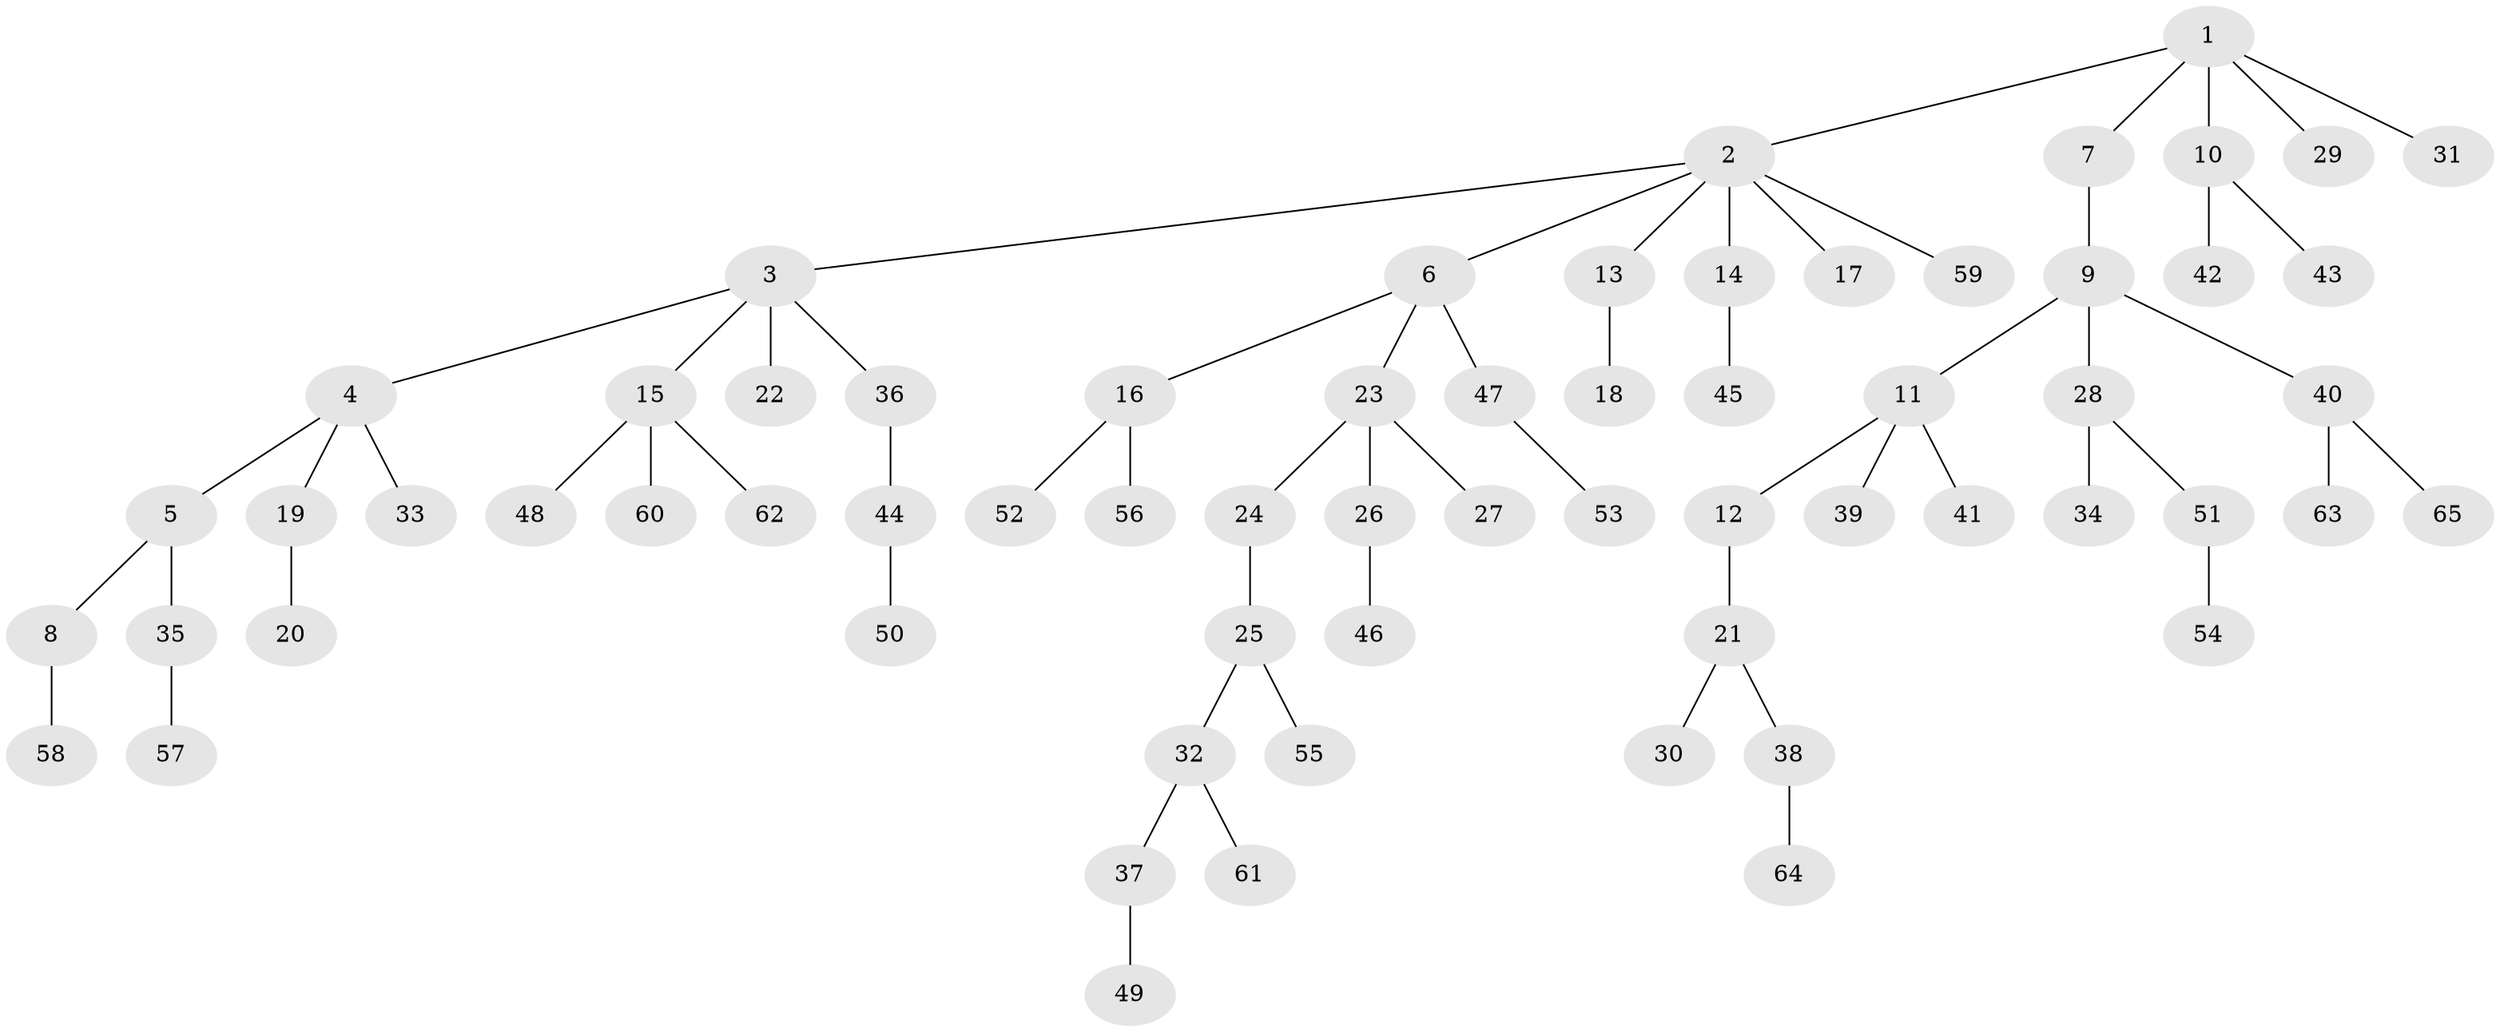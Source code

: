 // Generated by graph-tools (version 1.1) at 2025/26/03/09/25 03:26:31]
// undirected, 65 vertices, 64 edges
graph export_dot {
graph [start="1"]
  node [color=gray90,style=filled];
  1;
  2;
  3;
  4;
  5;
  6;
  7;
  8;
  9;
  10;
  11;
  12;
  13;
  14;
  15;
  16;
  17;
  18;
  19;
  20;
  21;
  22;
  23;
  24;
  25;
  26;
  27;
  28;
  29;
  30;
  31;
  32;
  33;
  34;
  35;
  36;
  37;
  38;
  39;
  40;
  41;
  42;
  43;
  44;
  45;
  46;
  47;
  48;
  49;
  50;
  51;
  52;
  53;
  54;
  55;
  56;
  57;
  58;
  59;
  60;
  61;
  62;
  63;
  64;
  65;
  1 -- 2;
  1 -- 7;
  1 -- 10;
  1 -- 29;
  1 -- 31;
  2 -- 3;
  2 -- 6;
  2 -- 13;
  2 -- 14;
  2 -- 17;
  2 -- 59;
  3 -- 4;
  3 -- 15;
  3 -- 22;
  3 -- 36;
  4 -- 5;
  4 -- 19;
  4 -- 33;
  5 -- 8;
  5 -- 35;
  6 -- 16;
  6 -- 23;
  6 -- 47;
  7 -- 9;
  8 -- 58;
  9 -- 11;
  9 -- 28;
  9 -- 40;
  10 -- 42;
  10 -- 43;
  11 -- 12;
  11 -- 39;
  11 -- 41;
  12 -- 21;
  13 -- 18;
  14 -- 45;
  15 -- 48;
  15 -- 60;
  15 -- 62;
  16 -- 52;
  16 -- 56;
  19 -- 20;
  21 -- 30;
  21 -- 38;
  23 -- 24;
  23 -- 26;
  23 -- 27;
  24 -- 25;
  25 -- 32;
  25 -- 55;
  26 -- 46;
  28 -- 34;
  28 -- 51;
  32 -- 37;
  32 -- 61;
  35 -- 57;
  36 -- 44;
  37 -- 49;
  38 -- 64;
  40 -- 63;
  40 -- 65;
  44 -- 50;
  47 -- 53;
  51 -- 54;
}
